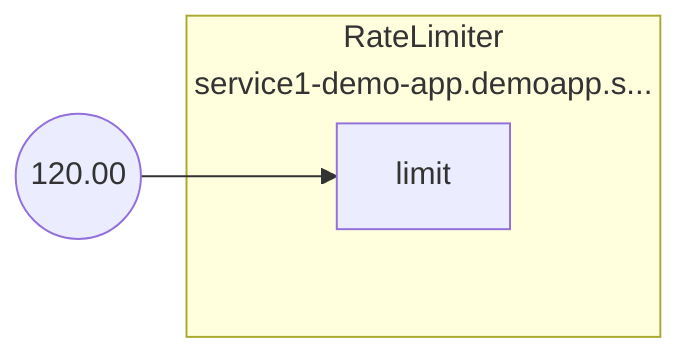 flowchart LR
FakeConstant0((120.00))
FakeConstant0 --> root.0limit
subgraph root.0[<center>RateLimiter<br/>service1-demo-app.demoapp.s...</center>]
subgraph root.0_inports[ ]
style root.0_inports fill:none,stroke:none
root.0limit[limit]
end
end